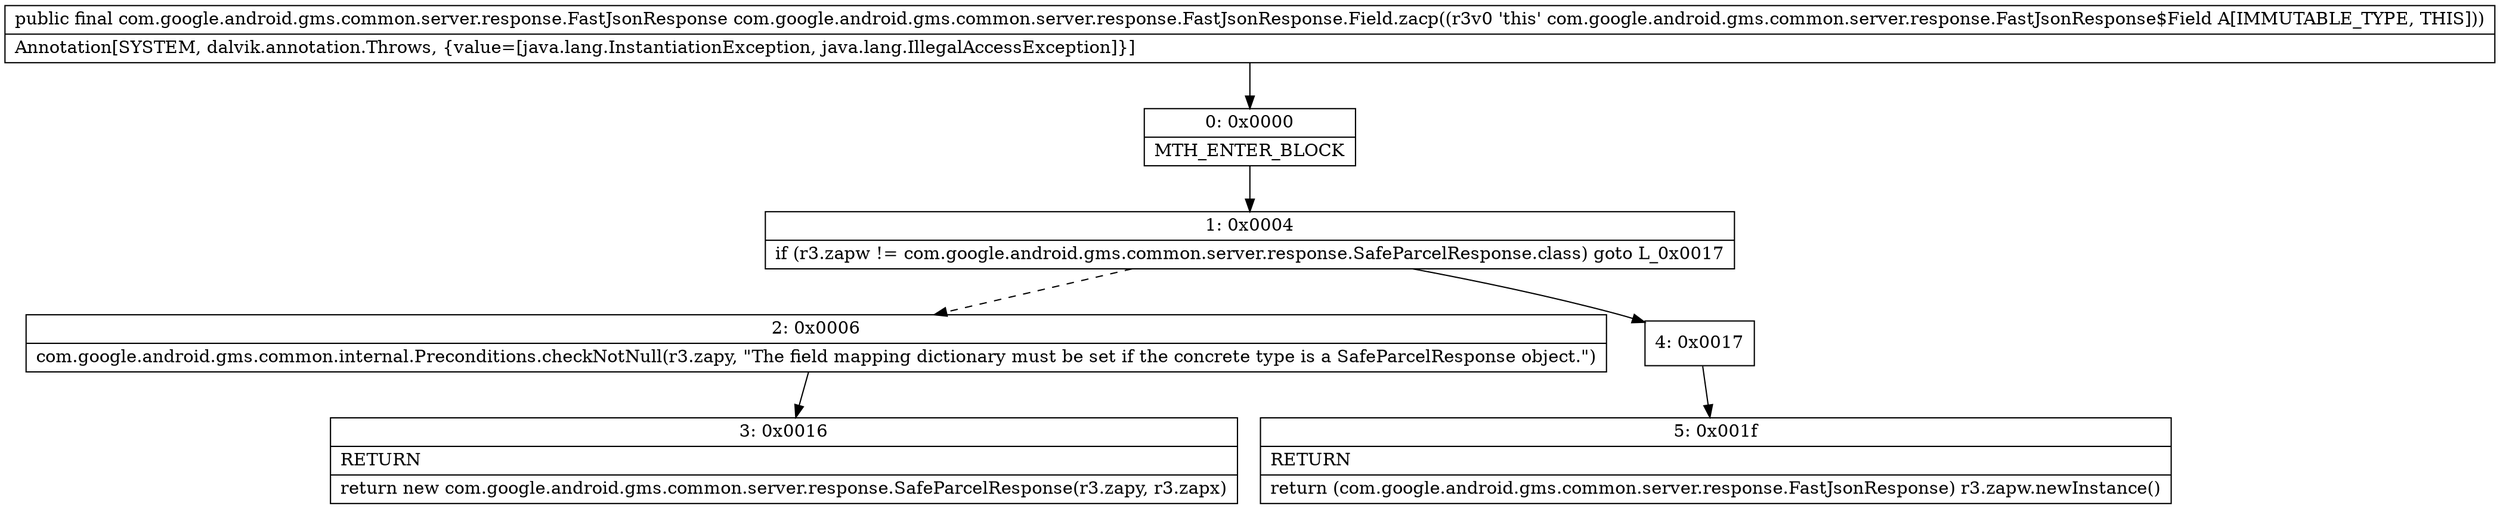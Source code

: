 digraph "CFG forcom.google.android.gms.common.server.response.FastJsonResponse.Field.zacp()Lcom\/google\/android\/gms\/common\/server\/response\/FastJsonResponse;" {
Node_0 [shape=record,label="{0\:\ 0x0000|MTH_ENTER_BLOCK\l}"];
Node_1 [shape=record,label="{1\:\ 0x0004|if (r3.zapw != com.google.android.gms.common.server.response.SafeParcelResponse.class) goto L_0x0017\l}"];
Node_2 [shape=record,label="{2\:\ 0x0006|com.google.android.gms.common.internal.Preconditions.checkNotNull(r3.zapy, \"The field mapping dictionary must be set if the concrete type is a SafeParcelResponse object.\")\l}"];
Node_3 [shape=record,label="{3\:\ 0x0016|RETURN\l|return new com.google.android.gms.common.server.response.SafeParcelResponse(r3.zapy, r3.zapx)\l}"];
Node_4 [shape=record,label="{4\:\ 0x0017}"];
Node_5 [shape=record,label="{5\:\ 0x001f|RETURN\l|return (com.google.android.gms.common.server.response.FastJsonResponse) r3.zapw.newInstance()\l}"];
MethodNode[shape=record,label="{public final com.google.android.gms.common.server.response.FastJsonResponse com.google.android.gms.common.server.response.FastJsonResponse.Field.zacp((r3v0 'this' com.google.android.gms.common.server.response.FastJsonResponse$Field A[IMMUTABLE_TYPE, THIS]))  | Annotation[SYSTEM, dalvik.annotation.Throws, \{value=[java.lang.InstantiationException, java.lang.IllegalAccessException]\}]\l}"];
MethodNode -> Node_0;
Node_0 -> Node_1;
Node_1 -> Node_2[style=dashed];
Node_1 -> Node_4;
Node_2 -> Node_3;
Node_4 -> Node_5;
}

